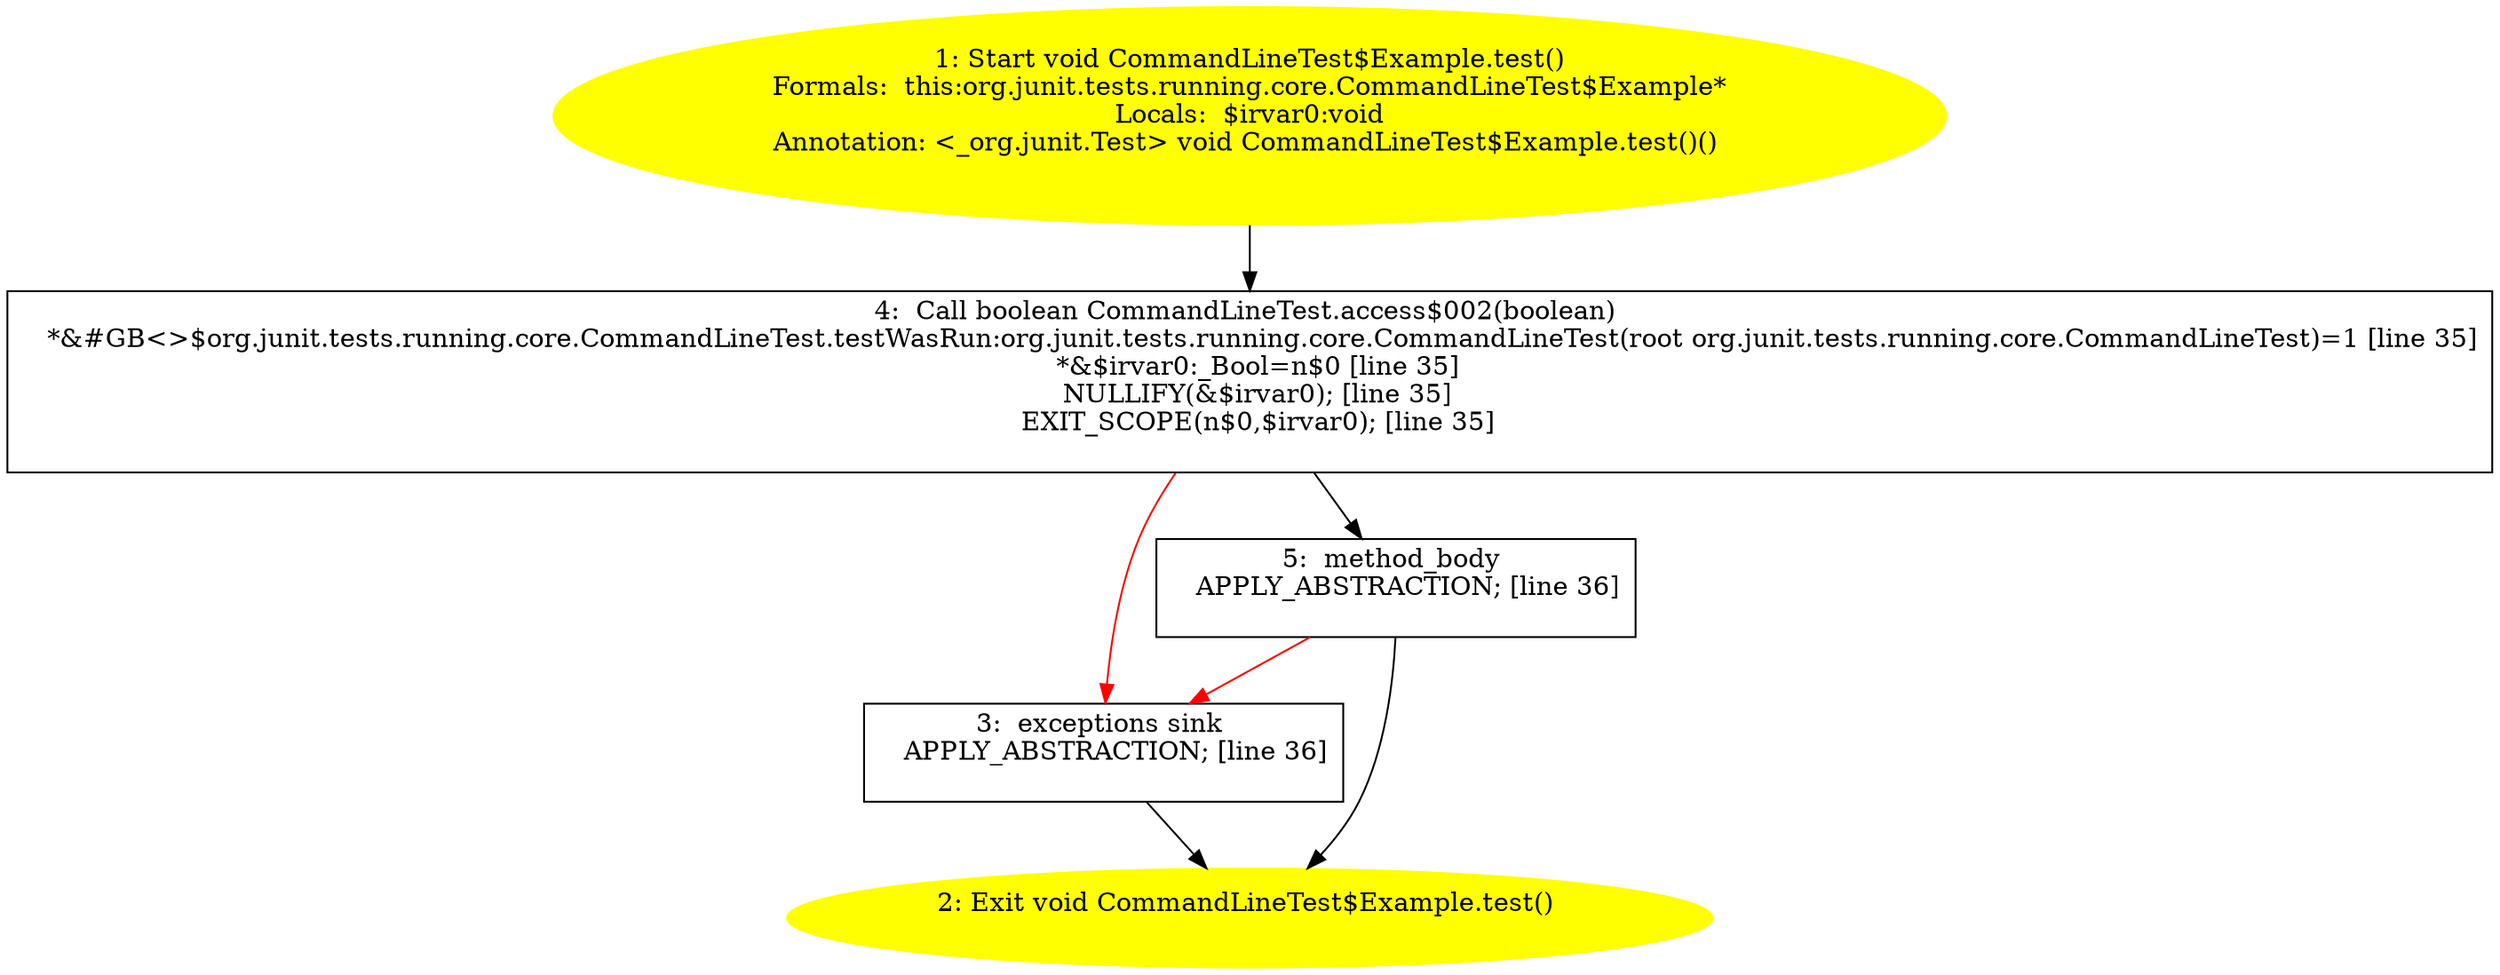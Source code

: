 /* @generated */
digraph cfg {
"org.junit.tests.running.core.CommandLineTest$Example.test():void.1dfa63548cc6f02a06ea066cd29d9fbd_1" [label="1: Start void CommandLineTest$Example.test()\nFormals:  this:org.junit.tests.running.core.CommandLineTest$Example*\nLocals:  $irvar0:void\nAnnotation: <_org.junit.Test> void CommandLineTest$Example.test()() \n  " color=yellow style=filled]
	

	 "org.junit.tests.running.core.CommandLineTest$Example.test():void.1dfa63548cc6f02a06ea066cd29d9fbd_1" -> "org.junit.tests.running.core.CommandLineTest$Example.test():void.1dfa63548cc6f02a06ea066cd29d9fbd_4" ;
"org.junit.tests.running.core.CommandLineTest$Example.test():void.1dfa63548cc6f02a06ea066cd29d9fbd_2" [label="2: Exit void CommandLineTest$Example.test() \n  " color=yellow style=filled]
	

"org.junit.tests.running.core.CommandLineTest$Example.test():void.1dfa63548cc6f02a06ea066cd29d9fbd_3" [label="3:  exceptions sink \n   APPLY_ABSTRACTION; [line 36]\n " shape="box"]
	

	 "org.junit.tests.running.core.CommandLineTest$Example.test():void.1dfa63548cc6f02a06ea066cd29d9fbd_3" -> "org.junit.tests.running.core.CommandLineTest$Example.test():void.1dfa63548cc6f02a06ea066cd29d9fbd_2" ;
"org.junit.tests.running.core.CommandLineTest$Example.test():void.1dfa63548cc6f02a06ea066cd29d9fbd_4" [label="4:  Call boolean CommandLineTest.access$002(boolean) \n   *&#GB<>$org.junit.tests.running.core.CommandLineTest.testWasRun:org.junit.tests.running.core.CommandLineTest(root org.junit.tests.running.core.CommandLineTest)=1 [line 35]\n  *&$irvar0:_Bool=n$0 [line 35]\n  NULLIFY(&$irvar0); [line 35]\n  EXIT_SCOPE(n$0,$irvar0); [line 35]\n " shape="box"]
	

	 "org.junit.tests.running.core.CommandLineTest$Example.test():void.1dfa63548cc6f02a06ea066cd29d9fbd_4" -> "org.junit.tests.running.core.CommandLineTest$Example.test():void.1dfa63548cc6f02a06ea066cd29d9fbd_5" ;
	 "org.junit.tests.running.core.CommandLineTest$Example.test():void.1dfa63548cc6f02a06ea066cd29d9fbd_4" -> "org.junit.tests.running.core.CommandLineTest$Example.test():void.1dfa63548cc6f02a06ea066cd29d9fbd_3" [color="red" ];
"org.junit.tests.running.core.CommandLineTest$Example.test():void.1dfa63548cc6f02a06ea066cd29d9fbd_5" [label="5:  method_body \n   APPLY_ABSTRACTION; [line 36]\n " shape="box"]
	

	 "org.junit.tests.running.core.CommandLineTest$Example.test():void.1dfa63548cc6f02a06ea066cd29d9fbd_5" -> "org.junit.tests.running.core.CommandLineTest$Example.test():void.1dfa63548cc6f02a06ea066cd29d9fbd_2" ;
	 "org.junit.tests.running.core.CommandLineTest$Example.test():void.1dfa63548cc6f02a06ea066cd29d9fbd_5" -> "org.junit.tests.running.core.CommandLineTest$Example.test():void.1dfa63548cc6f02a06ea066cd29d9fbd_3" [color="red" ];
}
